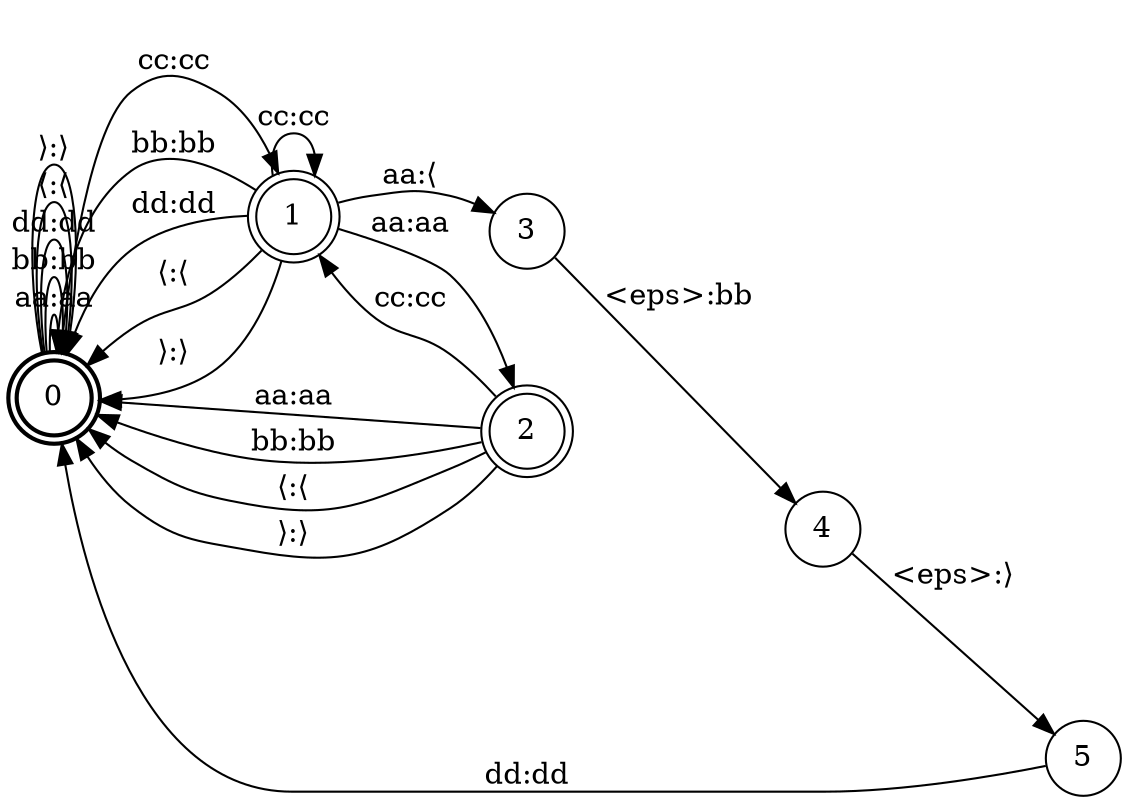 digraph FST {
rankdir = LR;
size = "8.5,11";
center = 1;
orientation = Portrait;
ranksep = "0.4";
nodesep = "0.25";
0 [label = "0", shape = doublecircle, style = bold, fontsize = 14]
	0 -> 0 [label = "aa:aa", fontsize = 14];
	0 -> 0 [label = "bb:bb", fontsize = 14];
	0 -> 1 [label = "cc:cc", fontsize = 14];
	0 -> 0 [label = "dd:dd", fontsize = 14];
	0 -> 0 [label = "⟨:⟨", fontsize = 14];
	0 -> 0 [label = "⟩:⟩", fontsize = 14];
1 [label = "1", shape = doublecircle, style = solid, fontsize = 14]
	1 -> 2 [label = "aa:aa", fontsize = 14];
	1 -> 3 [label = "aa:⟨", fontsize = 14];
	1 -> 0 [label = "bb:bb", fontsize = 14];
	1 -> 1 [label = "cc:cc", fontsize = 14];
	1 -> 0 [label = "dd:dd", fontsize = 14];
	1 -> 0 [label = "⟨:⟨", fontsize = 14];
	1 -> 0 [label = "⟩:⟩", fontsize = 14];
2 [label = "2", shape = doublecircle, style = solid, fontsize = 14]
	2 -> 0 [label = "aa:aa", fontsize = 14];
	2 -> 0 [label = "bb:bb", fontsize = 14];
	2 -> 1 [label = "cc:cc", fontsize = 14];
	2 -> 0 [label = "⟨:⟨", fontsize = 14];
	2 -> 0 [label = "⟩:⟩", fontsize = 14];
3 [label = "3", shape = circle, style = solid, fontsize = 14]
	3 -> 4 [label = "<eps>:bb", fontsize = 14];
4 [label = "4", shape = circle, style = solid, fontsize = 14]
	4 -> 5 [label = "<eps>:⟩", fontsize = 14];
5 [label = "5", shape = circle, style = solid, fontsize = 14]
	5 -> 0 [label = "dd:dd", fontsize = 14];
}
